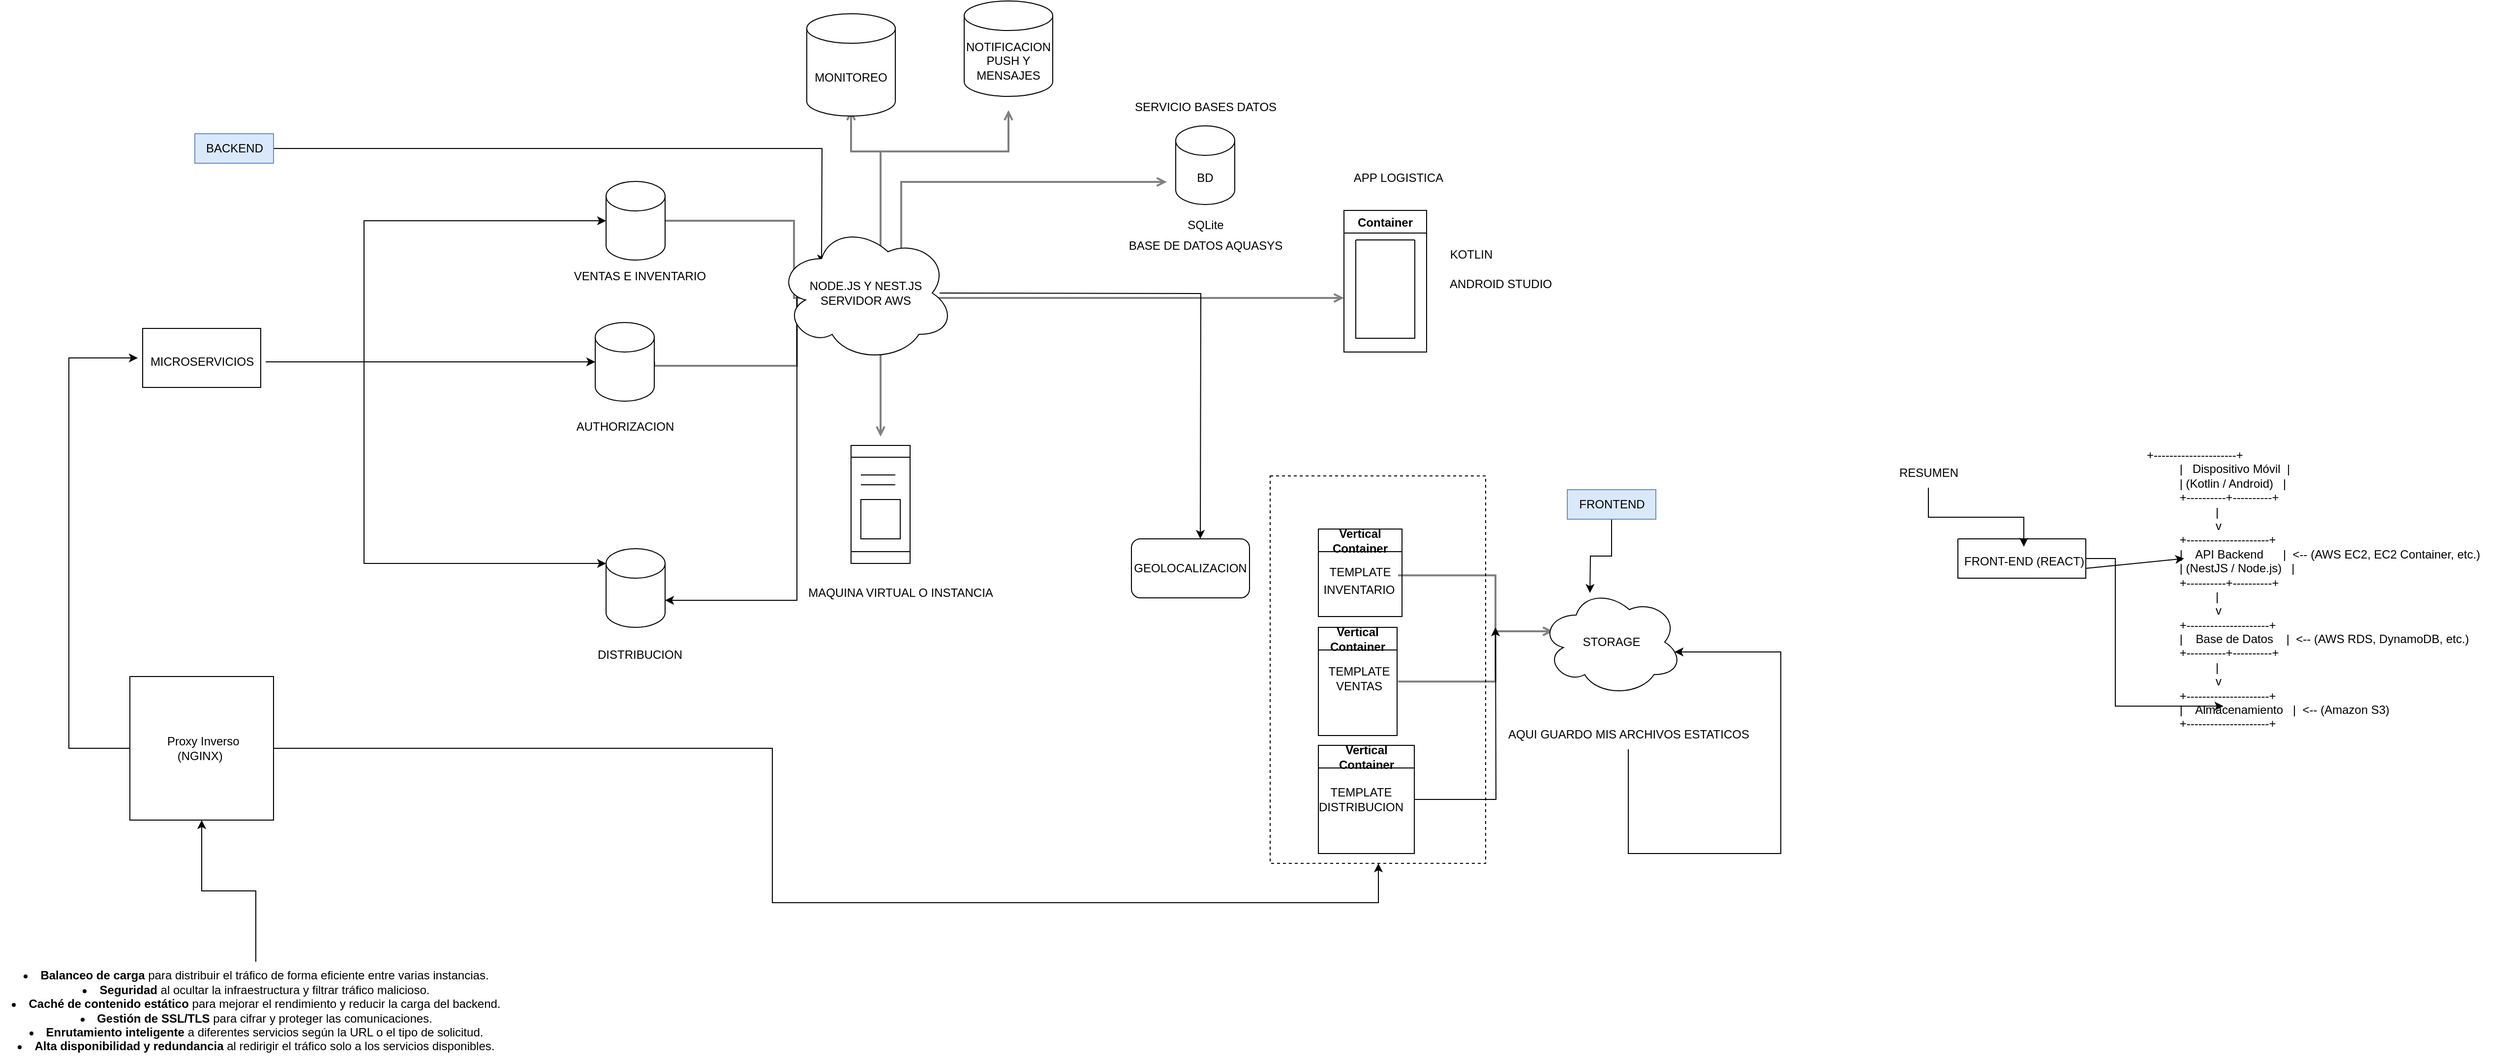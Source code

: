 <mxfile version="25.0.3">
  <diagram id="Ht1M8jgEwFfnCIfOTk4-" name="Page-1">
    <mxGraphModel dx="2049" dy="1271" grid="1" gridSize="10" guides="1" tooltips="1" connect="1" arrows="1" fold="1" page="1" pageScale="1" pageWidth="1169" pageHeight="827" math="0" shadow="0">
      <root>
        <mxCell id="0" />
        <mxCell id="1" parent="0" />
        <mxCell id="skcrEZ2b_6ta0W19hMza-21" value="" style="rounded=0;whiteSpace=wrap;html=1;" vertex="1" parent="1">
          <mxGeometry x="-425" y="-494" width="120" height="60" as="geometry" />
        </mxCell>
        <mxCell id="UEzPUAAOIrF-is8g5C7q-164" style="edgeStyle=orthogonalEdgeStyle;rounded=0;orthogonalLoop=1;jettySize=auto;html=1;startArrow=none;startFill=0;endArrow=open;endFill=0;strokeColor=#808080;strokeWidth=2;exitX=1;exitY=0.5;exitDx=0;exitDy=0;exitPerimeter=0;" parent="1" source="skcrEZ2b_6ta0W19hMza-10" edge="1">
          <mxGeometry relative="1" as="geometry">
            <Array as="points">
              <mxPoint x="237" y="-603" />
              <mxPoint x="237" y="-525" />
            </Array>
            <mxPoint x="120" y="-600" as="sourcePoint" />
            <mxPoint x="286" y="-525" as="targetPoint" />
          </mxGeometry>
        </mxCell>
        <mxCell id="UEzPUAAOIrF-is8g5C7q-165" style="edgeStyle=orthogonalEdgeStyle;rounded=0;orthogonalLoop=1;jettySize=auto;html=1;startArrow=none;startFill=0;endArrow=open;endFill=0;strokeColor=#808080;strokeWidth=2;exitX=1;exitY=0.5;exitDx=0;exitDy=0;exitPerimeter=0;" parent="1" source="skcrEZ2b_6ta0W19hMza-11" edge="1">
          <mxGeometry relative="1" as="geometry">
            <Array as="points">
              <mxPoint x="95" y="-456" />
              <mxPoint x="240" y="-456" />
              <mxPoint x="240" y="-525" />
            </Array>
            <mxPoint x="123.779" y="-456" as="sourcePoint" />
            <mxPoint x="286" y="-525" as="targetPoint" />
          </mxGeometry>
        </mxCell>
        <mxCell id="UEzPUAAOIrF-is8g5C7q-162" style="edgeStyle=orthogonalEdgeStyle;rounded=0;orthogonalLoop=1;jettySize=auto;html=1;startArrow=none;startFill=0;endArrow=open;endFill=0;strokeColor=#808080;strokeWidth=2;" parent="1" edge="1">
          <mxGeometry relative="1" as="geometry">
            <Array as="points">
              <mxPoint x="325" y="-674" />
              <mxPoint x="295" y="-674" />
            </Array>
            <mxPoint x="325" y="-564" as="sourcePoint" />
            <mxPoint x="295" y="-716" as="targetPoint" />
          </mxGeometry>
        </mxCell>
        <mxCell id="UEzPUAAOIrF-is8g5C7q-163" style="edgeStyle=orthogonalEdgeStyle;rounded=0;orthogonalLoop=1;jettySize=auto;html=1;startArrow=none;startFill=0;endArrow=open;endFill=0;strokeColor=#808080;strokeWidth=2;" parent="1" edge="1">
          <mxGeometry relative="1" as="geometry">
            <Array as="points">
              <mxPoint x="325" y="-674" />
              <mxPoint x="455" y="-674" />
            </Array>
            <mxPoint x="325" y="-564" as="sourcePoint" />
            <mxPoint x="455" y="-716" as="targetPoint" />
          </mxGeometry>
        </mxCell>
        <mxCell id="UEzPUAAOIrF-is8g5C7q-166" style="edgeStyle=orthogonalEdgeStyle;rounded=0;orthogonalLoop=1;jettySize=auto;html=1;startArrow=none;startFill=0;endArrow=open;endFill=0;strokeColor=#808080;strokeWidth=2;" parent="1" edge="1">
          <mxGeometry relative="1" as="geometry">
            <mxPoint x="325" y="-486" as="sourcePoint" />
            <mxPoint x="325" y="-383.982" as="targetPoint" />
          </mxGeometry>
        </mxCell>
        <mxCell id="UEzPUAAOIrF-is8g5C7q-167" style="edgeStyle=orthogonalEdgeStyle;rounded=0;orthogonalLoop=1;jettySize=auto;html=1;startArrow=none;startFill=0;endArrow=open;endFill=0;strokeColor=#808080;strokeWidth=2;" parent="1" edge="1">
          <mxGeometry relative="1" as="geometry">
            <mxPoint x="796" y="-525" as="targetPoint" />
            <Array as="points">
              <mxPoint x="686" y="-525" />
              <mxPoint x="686" y="-525" />
            </Array>
            <mxPoint x="364" y="-525" as="sourcePoint" />
          </mxGeometry>
        </mxCell>
        <mxCell id="UEzPUAAOIrF-is8g5C7q-168" style="edgeStyle=orthogonalEdgeStyle;rounded=0;orthogonalLoop=1;jettySize=auto;html=1;startArrow=none;startFill=0;endArrow=open;endFill=0;strokeColor=#808080;strokeWidth=2;" parent="1" edge="1">
          <mxGeometry relative="1" as="geometry">
            <Array as="points">
              <mxPoint x="346" y="-643" />
            </Array>
            <mxPoint x="346" y="-564" as="sourcePoint" />
            <mxPoint x="616" y="-643" as="targetPoint" />
          </mxGeometry>
        </mxCell>
        <mxCell id="UEzPUAAOIrF-is8g5C7q-172" style="edgeStyle=orthogonalEdgeStyle;rounded=0;orthogonalLoop=1;jettySize=auto;html=1;startArrow=none;startFill=0;endArrow=open;endFill=0;strokeColor=#808080;strokeWidth=2;" parent="1" edge="1">
          <mxGeometry relative="1" as="geometry">
            <Array as="points">
              <mxPoint x="950" y="-243" />
              <mxPoint x="950" y="-186" />
            </Array>
            <mxPoint x="851" y="-242.9" as="sourcePoint" />
            <mxPoint x="1008.508" y="-186" as="targetPoint" />
          </mxGeometry>
        </mxCell>
        <mxCell id="UEzPUAAOIrF-is8g5C7q-173" style="edgeStyle=orthogonalEdgeStyle;rounded=0;orthogonalLoop=1;jettySize=auto;html=1;startArrow=none;startFill=0;endArrow=open;endFill=0;strokeColor=#808080;strokeWidth=2;" parent="1" edge="1">
          <mxGeometry relative="1" as="geometry">
            <Array as="points">
              <mxPoint x="950" y="-135" />
              <mxPoint x="950" y="-186" />
            </Array>
            <mxPoint x="851" y="-134.9" as="sourcePoint" />
            <mxPoint x="1008.508" y="-186" as="targetPoint" />
          </mxGeometry>
        </mxCell>
        <mxCell id="UEzPUAAOIrF-is8g5C7q-155" value="" style="rounded=0;whiteSpace=wrap;html=1;dashed=1;labelBackgroundColor=#ffffff;fillColor=none;gradientColor=none;container=1;pointerEvents=0;collapsible=0;recursiveResize=0;" parent="1" vertex="1">
          <mxGeometry x="721" y="-344" width="219" height="394" as="geometry" />
        </mxCell>
        <mxCell id="skcrEZ2b_6ta0W19hMza-36" value="Vertical Container" style="swimlane;whiteSpace=wrap;html=1;" vertex="1" parent="UEzPUAAOIrF-is8g5C7q-155">
          <mxGeometry x="49" y="54" width="85" height="89" as="geometry" />
        </mxCell>
        <mxCell id="skcrEZ2b_6ta0W19hMza-38" value="TEMPLATE" style="text;html=1;align=center;verticalAlign=middle;resizable=0;points=[];autosize=1;strokeColor=none;fillColor=none;" vertex="1" parent="skcrEZ2b_6ta0W19hMza-36">
          <mxGeometry x="-3.5" y="29" width="90" height="30" as="geometry" />
        </mxCell>
        <mxCell id="skcrEZ2b_6ta0W19hMza-41" value="INVENTARIO" style="text;html=1;align=center;verticalAlign=middle;resizable=0;points=[];autosize=1;strokeColor=none;fillColor=none;" vertex="1" parent="skcrEZ2b_6ta0W19hMza-36">
          <mxGeometry x="-9" y="47" width="100" height="30" as="geometry" />
        </mxCell>
        <mxCell id="skcrEZ2b_6ta0W19hMza-39" value="Vertical Container" style="swimlane;whiteSpace=wrap;html=1;" vertex="1" parent="UEzPUAAOIrF-is8g5C7q-155">
          <mxGeometry x="49" y="154" width="80" height="110" as="geometry" />
        </mxCell>
        <mxCell id="skcrEZ2b_6ta0W19hMza-43" style="edgeStyle=orthogonalEdgeStyle;rounded=0;orthogonalLoop=1;jettySize=auto;html=1;" edge="1" parent="UEzPUAAOIrF-is8g5C7q-155" source="skcrEZ2b_6ta0W19hMza-42">
          <mxGeometry relative="1" as="geometry">
            <mxPoint x="229" y="154" as="targetPoint" />
          </mxGeometry>
        </mxCell>
        <mxCell id="skcrEZ2b_6ta0W19hMza-42" value="Vertical Container" style="swimlane;whiteSpace=wrap;html=1;" vertex="1" parent="UEzPUAAOIrF-is8g5C7q-155">
          <mxGeometry x="49" y="274" width="97.5" height="110" as="geometry" />
        </mxCell>
        <mxCell id="skcrEZ2b_6ta0W19hMza-44" value="TEMPLATE&lt;div&gt;DISTRIBUCION&lt;/div&gt;" style="text;html=1;align=center;verticalAlign=middle;resizable=0;points=[];autosize=1;strokeColor=none;fillColor=none;" vertex="1" parent="skcrEZ2b_6ta0W19hMza-42">
          <mxGeometry x="-12.5" y="35" width="110" height="40" as="geometry" />
        </mxCell>
        <mxCell id="skcrEZ2b_6ta0W19hMza-1" value="BD" style="shape=cylinder3;whiteSpace=wrap;html=1;boundedLbl=1;backgroundOutline=1;size=15;" vertex="1" parent="1">
          <mxGeometry x="625" y="-700" width="60" height="80" as="geometry" />
        </mxCell>
        <mxCell id="skcrEZ2b_6ta0W19hMza-56" style="edgeStyle=orthogonalEdgeStyle;rounded=0;orthogonalLoop=1;jettySize=auto;html=1;" edge="1" parent="1">
          <mxGeometry relative="1" as="geometry">
            <mxPoint x="650" y="-280" as="targetPoint" />
            <mxPoint x="385" y="-530" as="sourcePoint" />
          </mxGeometry>
        </mxCell>
        <mxCell id="skcrEZ2b_6ta0W19hMza-3" value="SQLite" style="text;html=1;align=center;verticalAlign=middle;resizable=0;points=[];autosize=1;strokeColor=none;fillColor=none;" vertex="1" parent="1">
          <mxGeometry x="625" y="-614" width="60" height="30" as="geometry" />
        </mxCell>
        <mxCell id="skcrEZ2b_6ta0W19hMza-5" value="BASE DE DATOS AQUASYS" style="text;html=1;align=center;verticalAlign=middle;resizable=0;points=[];autosize=1;strokeColor=none;fillColor=none;" vertex="1" parent="1">
          <mxGeometry x="565" y="-593.5" width="180" height="30" as="geometry" />
        </mxCell>
        <mxCell id="skcrEZ2b_6ta0W19hMza-7" style="edgeStyle=orthogonalEdgeStyle;rounded=0;orthogonalLoop=1;jettySize=auto;html=1;entryX=0;entryY=0;entryDx=0;entryDy=0;" edge="1" parent="1" source="skcrEZ2b_6ta0W19hMza-6">
          <mxGeometry relative="1" as="geometry">
            <mxPoint x="265" y="-560" as="targetPoint" />
          </mxGeometry>
        </mxCell>
        <mxCell id="skcrEZ2b_6ta0W19hMza-6" value="BACKEND" style="text;html=1;align=center;verticalAlign=middle;resizable=0;points=[];autosize=1;strokeColor=#6c8ebf;fillColor=#dae8fc;" vertex="1" parent="1">
          <mxGeometry x="-372" y="-692" width="80" height="30" as="geometry" />
        </mxCell>
        <mxCell id="skcrEZ2b_6ta0W19hMza-10" value="" style="shape=cylinder3;whiteSpace=wrap;html=1;boundedLbl=1;backgroundOutline=1;size=15;" vertex="1" parent="1">
          <mxGeometry x="46" y="-643.5" width="60" height="80" as="geometry" />
        </mxCell>
        <mxCell id="skcrEZ2b_6ta0W19hMza-11" value="" style="shape=cylinder3;whiteSpace=wrap;html=1;boundedLbl=1;backgroundOutline=1;size=15;" vertex="1" parent="1">
          <mxGeometry x="35" y="-500" width="60" height="80" as="geometry" />
        </mxCell>
        <mxCell id="skcrEZ2b_6ta0W19hMza-12" value="" style="shape=cylinder3;whiteSpace=wrap;html=1;boundedLbl=1;backgroundOutline=1;size=15;" vertex="1" parent="1">
          <mxGeometry x="46" y="-270" width="60" height="80" as="geometry" />
        </mxCell>
        <mxCell id="skcrEZ2b_6ta0W19hMza-13" value="VENTAS E INVENTARIO" style="text;html=1;align=center;verticalAlign=middle;resizable=0;points=[];autosize=1;strokeColor=none;fillColor=none;" vertex="1" parent="1">
          <mxGeometry y="-562" width="160" height="30" as="geometry" />
        </mxCell>
        <mxCell id="skcrEZ2b_6ta0W19hMza-14" value="AUTHORIZACION" style="text;html=1;align=center;verticalAlign=middle;resizable=0;points=[];autosize=1;strokeColor=none;fillColor=none;" vertex="1" parent="1">
          <mxGeometry x="5" y="-409.5" width="120" height="30" as="geometry" />
        </mxCell>
        <mxCell id="skcrEZ2b_6ta0W19hMza-15" value="DISTRIBUCION" style="text;html=1;align=center;verticalAlign=middle;resizable=0;points=[];autosize=1;strokeColor=none;fillColor=none;" vertex="1" parent="1">
          <mxGeometry x="25" y="-177" width="110" height="30" as="geometry" />
        </mxCell>
        <mxCell id="skcrEZ2b_6ta0W19hMza-16" value="MICROSERVICIOS" style="text;html=1;align=center;verticalAlign=middle;resizable=0;points=[];autosize=1;strokeColor=none;fillColor=none;" vertex="1" parent="1">
          <mxGeometry x="-430" y="-475" width="130" height="30" as="geometry" />
        </mxCell>
        <mxCell id="skcrEZ2b_6ta0W19hMza-18" style="edgeStyle=orthogonalEdgeStyle;rounded=0;orthogonalLoop=1;jettySize=auto;html=1;entryX=0;entryY=0;entryDx=0;entryDy=15;entryPerimeter=0;" edge="1" parent="1" source="skcrEZ2b_6ta0W19hMza-16" target="skcrEZ2b_6ta0W19hMza-12">
          <mxGeometry relative="1" as="geometry">
            <Array as="points">
              <mxPoint x="-200" y="-460" />
              <mxPoint x="-200" y="-255" />
            </Array>
          </mxGeometry>
        </mxCell>
        <mxCell id="skcrEZ2b_6ta0W19hMza-19" style="edgeStyle=orthogonalEdgeStyle;rounded=0;orthogonalLoop=1;jettySize=auto;html=1;entryX=0;entryY=0.5;entryDx=0;entryDy=0;entryPerimeter=0;" edge="1" parent="1" source="skcrEZ2b_6ta0W19hMza-16" target="skcrEZ2b_6ta0W19hMza-11">
          <mxGeometry relative="1" as="geometry">
            <Array as="points">
              <mxPoint x="-230" y="-460" />
              <mxPoint x="-230" y="-460" />
            </Array>
          </mxGeometry>
        </mxCell>
        <mxCell id="skcrEZ2b_6ta0W19hMza-20" style="edgeStyle=orthogonalEdgeStyle;rounded=0;orthogonalLoop=1;jettySize=auto;html=1;entryX=0;entryY=0.5;entryDx=0;entryDy=0;entryPerimeter=0;" edge="1" parent="1" source="skcrEZ2b_6ta0W19hMza-16" target="skcrEZ2b_6ta0W19hMza-10">
          <mxGeometry relative="1" as="geometry">
            <Array as="points">
              <mxPoint x="-200" y="-460" />
              <mxPoint x="-200" y="-603" />
            </Array>
          </mxGeometry>
        </mxCell>
        <mxCell id="skcrEZ2b_6ta0W19hMza-22" style="edgeStyle=orthogonalEdgeStyle;rounded=0;orthogonalLoop=1;jettySize=auto;html=1;entryX=1;entryY=0;entryDx=0;entryDy=52.5;entryPerimeter=0;" edge="1" parent="1" target="skcrEZ2b_6ta0W19hMza-12">
          <mxGeometry relative="1" as="geometry">
            <mxPoint x="265" y="-530" as="sourcePoint" />
            <Array as="points">
              <mxPoint x="240" y="-530" />
              <mxPoint x="240" y="-217" />
            </Array>
          </mxGeometry>
        </mxCell>
        <mxCell id="skcrEZ2b_6ta0W19hMza-26" style="edgeStyle=orthogonalEdgeStyle;rounded=0;orthogonalLoop=1;jettySize=auto;html=1;" edge="1" parent="1" source="skcrEZ2b_6ta0W19hMza-23" target="UEzPUAAOIrF-is8g5C7q-155">
          <mxGeometry relative="1" as="geometry">
            <Array as="points">
              <mxPoint x="215" y="-67" />
              <mxPoint x="215" y="90" />
              <mxPoint x="831" y="90" />
            </Array>
          </mxGeometry>
        </mxCell>
        <mxCell id="skcrEZ2b_6ta0W19hMza-23" value="&amp;nbsp;Proxy Inverso&lt;div&gt;&amp;nbsp;(NGINX)&amp;nbsp;&amp;nbsp;&lt;/div&gt;" style="whiteSpace=wrap;html=1;aspect=fixed;" vertex="1" parent="1">
          <mxGeometry x="-438" y="-140" width="146" height="146" as="geometry" />
        </mxCell>
        <mxCell id="skcrEZ2b_6ta0W19hMza-25" style="edgeStyle=orthogonalEdgeStyle;rounded=0;orthogonalLoop=1;jettySize=auto;html=1;entryX=0;entryY=0.367;entryDx=0;entryDy=0;entryPerimeter=0;" edge="1" parent="1" source="skcrEZ2b_6ta0W19hMza-23" target="skcrEZ2b_6ta0W19hMza-16">
          <mxGeometry relative="1" as="geometry">
            <Array as="points">
              <mxPoint x="-500" y="-67" />
              <mxPoint x="-500" y="-464" />
            </Array>
          </mxGeometry>
        </mxCell>
        <mxCell id="skcrEZ2b_6ta0W19hMza-28" style="edgeStyle=orthogonalEdgeStyle;rounded=0;orthogonalLoop=1;jettySize=auto;html=1;" edge="1" parent="1" source="skcrEZ2b_6ta0W19hMza-27">
          <mxGeometry relative="1" as="geometry">
            <mxPoint x="1046" y="-225" as="targetPoint" />
          </mxGeometry>
        </mxCell>
        <mxCell id="skcrEZ2b_6ta0W19hMza-27" value="FRONTEND" style="text;html=1;align=center;verticalAlign=middle;resizable=0;points=[];autosize=1;fillColor=#dae8fc;strokeColor=#6c8ebf;" vertex="1" parent="1">
          <mxGeometry x="1023" y="-330" width="90" height="30" as="geometry" />
        </mxCell>
        <mxCell id="skcrEZ2b_6ta0W19hMza-34" style="edgeStyle=orthogonalEdgeStyle;rounded=0;orthogonalLoop=1;jettySize=auto;html=1;entryX=1;entryY=0.5;entryDx=0;entryDy=0;" edge="1" parent="1" source="skcrEZ2b_6ta0W19hMza-33">
          <mxGeometry relative="1" as="geometry">
            <mxPoint x="1132" y="-165" as="targetPoint" />
            <Array as="points">
              <mxPoint x="1085" y="40" />
              <mxPoint x="1240" y="40" />
              <mxPoint x="1240" y="-165" />
            </Array>
          </mxGeometry>
        </mxCell>
        <mxCell id="skcrEZ2b_6ta0W19hMza-33" value="AQUI GUARDO MIS ARCHIVOS ESTATICOS" style="text;html=1;align=center;verticalAlign=middle;resizable=0;points=[];autosize=1;strokeColor=none;fillColor=none;" vertex="1" parent="1">
          <mxGeometry x="950" y="-96" width="270" height="30" as="geometry" />
        </mxCell>
        <mxCell id="skcrEZ2b_6ta0W19hMza-35" value="STORAGE" style="ellipse;shape=cloud;whiteSpace=wrap;html=1;" vertex="1" parent="1">
          <mxGeometry x="996" y="-230" width="144" height="110" as="geometry" />
        </mxCell>
        <mxCell id="skcrEZ2b_6ta0W19hMza-40" value="TEMPLATE&lt;div&gt;VENTAS&lt;/div&gt;" style="text;html=1;align=center;verticalAlign=middle;resizable=0;points=[];autosize=1;strokeColor=none;fillColor=none;" vertex="1" parent="1">
          <mxGeometry x="766" y="-158" width="90" height="40" as="geometry" />
        </mxCell>
        <mxCell id="skcrEZ2b_6ta0W19hMza-46" value="MONITOREO" style="shape=cylinder3;whiteSpace=wrap;html=1;boundedLbl=1;backgroundOutline=1;size=15;" vertex="1" parent="1">
          <mxGeometry x="250" y="-814" width="90" height="104" as="geometry" />
        </mxCell>
        <mxCell id="skcrEZ2b_6ta0W19hMza-47" value="NOTIFICACION PUSH Y MENSAJES" style="shape=cylinder3;whiteSpace=wrap;html=1;boundedLbl=1;backgroundOutline=1;size=15;" vertex="1" parent="1">
          <mxGeometry x="410" y="-827" width="90" height="97" as="geometry" />
        </mxCell>
        <mxCell id="skcrEZ2b_6ta0W19hMza-50" value="" style="shape=process;whiteSpace=wrap;html=1;backgroundOutline=1;rotation=-90;" vertex="1" parent="1">
          <mxGeometry x="265" y="-345" width="120" height="60" as="geometry" />
        </mxCell>
        <mxCell id="skcrEZ2b_6ta0W19hMza-51" value="" style="whiteSpace=wrap;html=1;aspect=fixed;" vertex="1" parent="1">
          <mxGeometry x="305" y="-320" width="40" height="40" as="geometry" />
        </mxCell>
        <mxCell id="skcrEZ2b_6ta0W19hMza-53" value="" style="endArrow=none;html=1;rounded=0;" edge="1" parent="1">
          <mxGeometry width="50" height="50" relative="1" as="geometry">
            <mxPoint x="305" y="-345" as="sourcePoint" />
            <mxPoint x="340" y="-345" as="targetPoint" />
          </mxGeometry>
        </mxCell>
        <mxCell id="skcrEZ2b_6ta0W19hMza-54" value="" style="endArrow=none;html=1;rounded=0;" edge="1" parent="1">
          <mxGeometry width="50" height="50" relative="1" as="geometry">
            <mxPoint x="305" y="-335" as="sourcePoint" />
            <mxPoint x="340" y="-335" as="targetPoint" />
          </mxGeometry>
        </mxCell>
        <mxCell id="skcrEZ2b_6ta0W19hMza-55" value="SERVICIO BASES DATOS" style="text;html=1;align=center;verticalAlign=middle;resizable=0;points=[];autosize=1;strokeColor=none;fillColor=none;" vertex="1" parent="1">
          <mxGeometry x="570" y="-734" width="170" height="30" as="geometry" />
        </mxCell>
        <mxCell id="skcrEZ2b_6ta0W19hMza-57" value="GEOLOCALIZACION" style="rounded=1;whiteSpace=wrap;html=1;" vertex="1" parent="1">
          <mxGeometry x="580" y="-280" width="120" height="60" as="geometry" />
        </mxCell>
        <mxCell id="skcrEZ2b_6ta0W19hMza-58" value="MAQUINA VIRTUAL O INSTANCIA" style="text;html=1;align=center;verticalAlign=middle;resizable=0;points=[];autosize=1;strokeColor=none;fillColor=none;" vertex="1" parent="1">
          <mxGeometry x="240" y="-240" width="210" height="30" as="geometry" />
        </mxCell>
        <mxCell id="skcrEZ2b_6ta0W19hMza-59" value="Container" style="swimlane;" vertex="1" parent="1">
          <mxGeometry x="796" y="-614" width="84" height="144" as="geometry" />
        </mxCell>
        <mxCell id="skcrEZ2b_6ta0W19hMza-62" value="" style="swimlane;startSize=0;" vertex="1" parent="skcrEZ2b_6ta0W19hMza-59">
          <mxGeometry x="12" y="30" width="60" height="100" as="geometry" />
        </mxCell>
        <mxCell id="skcrEZ2b_6ta0W19hMza-61" value="KOTLIN" style="text;html=1;align=center;verticalAlign=middle;resizable=0;points=[];autosize=1;strokeColor=none;fillColor=none;" vertex="1" parent="1">
          <mxGeometry x="890" y="-584" width="70" height="30" as="geometry" />
        </mxCell>
        <mxCell id="skcrEZ2b_6ta0W19hMza-60" value="APP LOGISTICA" style="text;html=1;align=center;verticalAlign=middle;resizable=0;points=[];autosize=1;strokeColor=none;fillColor=none;" vertex="1" parent="1">
          <mxGeometry x="796" y="-662" width="110" height="30" as="geometry" />
        </mxCell>
        <mxCell id="skcrEZ2b_6ta0W19hMza-63" value="ANDROID STUDIO" style="text;html=1;align=center;verticalAlign=middle;resizable=0;points=[];autosize=1;strokeColor=none;fillColor=none;" vertex="1" parent="1">
          <mxGeometry x="890" y="-554" width="130" height="30" as="geometry" />
        </mxCell>
        <mxCell id="skcrEZ2b_6ta0W19hMza-64" value="NODE.JS Y NEST.JS&lt;div&gt;SERVIDOR AWS&lt;/div&gt;" style="ellipse;shape=cloud;whiteSpace=wrap;html=1;" vertex="1" parent="1">
          <mxGeometry x="220" y="-600" width="180" height="140" as="geometry" />
        </mxCell>
        <mxCell id="skcrEZ2b_6ta0W19hMza-66" style="edgeStyle=orthogonalEdgeStyle;rounded=0;orthogonalLoop=1;jettySize=auto;html=1;" edge="1" parent="1" source="skcrEZ2b_6ta0W19hMza-65" target="skcrEZ2b_6ta0W19hMza-23">
          <mxGeometry relative="1" as="geometry" />
        </mxCell>
        <mxCell id="skcrEZ2b_6ta0W19hMza-65" value="&lt;li&gt;&lt;strong&gt;Balanceo de carga&lt;/strong&gt; para distribuir el tráfico de forma eficiente entre varias instancias.&lt;/li&gt;&lt;li&gt;&lt;strong&gt;Seguridad&lt;/strong&gt; al ocultar la infraestructura y filtrar tráfico malicioso.&lt;/li&gt;&lt;li&gt;&lt;strong&gt;Caché de contenido estático&lt;/strong&gt; para mejorar el rendimiento y reducir la carga del backend.&lt;/li&gt;&lt;li&gt;&lt;strong&gt;Gestión de SSL/TLS&lt;/strong&gt; para cifrar y proteger las comunicaciones.&lt;/li&gt;&lt;li&gt;&lt;strong&gt;Enrutamiento inteligente&lt;/strong&gt; a diferentes servicios según la URL o el tipo de solicitud.&lt;/li&gt;&lt;li&gt;&lt;strong&gt;Alta disponibilidad y redundancia&lt;/strong&gt; al redirigir el tráfico solo a los servicios disponibles.&lt;/li&gt;" style="text;html=1;align=center;verticalAlign=middle;resizable=0;points=[];autosize=1;strokeColor=none;fillColor=none;" vertex="1" parent="1">
          <mxGeometry x="-570" y="150" width="520" height="100" as="geometry" />
        </mxCell>
        <UserObject label="+---------------------+&#xa;          |   Dispositivo Móvil  |&#xa;          | (Kotlin / Android)   |&#xa;          +----------+----------+&#xa;                     |&#xa;                     v&#xa;          +---------------------+&#xa;          |    API Backend      |  &lt;-- (AWS EC2, EC2 Container, etc.)&#xa;          | (NestJS / Node.js)   |&#xa;          +----------+----------+&#xa;                     |&#xa;                     v&#xa;          +---------------------+&#xa;          |    Base de Datos    |  &lt;-- (AWS RDS, DynamoDB, etc.)&#xa;          +----------+----------+&#xa;                     |&#xa;                     v&#xa;          +---------------------+&#xa;          |    Almacenamiento   |  &lt;-- (Amazon S3)&#xa;          +---------------------+" link="+---------------------+&#xa;          |   Dispositivo Móvil  |&#xa;          | (Kotlin / Android)   |&#xa;          +----------+----------+&#xa;                     |&#xa;                     v&#xa;          +---------------------+&#xa;          |    API Backend      |  &lt;-- (AWS EC2, EC2 Container, etc.)&#xa;          | (NestJS / Node.js)   |&#xa;          +----------+----------+&#xa;                     |&#xa;                     v&#xa;          +---------------------+&#xa;          |    Base de Datos    |  &lt;-- (AWS RDS, DynamoDB, etc.)&#xa;          +----------+----------+&#xa;                     |&#xa;                     v&#xa;          +---------------------+&#xa;          |    Almacenamiento   |  &lt;-- (Amazon S3)&#xa;          +---------------------+" id="skcrEZ2b_6ta0W19hMza-67">
          <mxCell style="text;whiteSpace=wrap;" vertex="1" parent="1">
            <mxGeometry x="1610" y="-379.5" width="360" height="360" as="geometry" />
          </mxCell>
        </UserObject>
        <mxCell id="skcrEZ2b_6ta0W19hMza-68" value="" style="swimlane;startSize=0;" vertex="1" parent="1">
          <mxGeometry x="1420" y="-280" width="130" height="40" as="geometry" />
        </mxCell>
        <mxCell id="skcrEZ2b_6ta0W19hMza-69" value="FRONT-END (REACT)" style="text;html=1;align=center;verticalAlign=middle;resizable=0;points=[];autosize=1;strokeColor=none;fillColor=none;" vertex="1" parent="1">
          <mxGeometry x="1412" y="-272" width="150" height="30" as="geometry" />
        </mxCell>
        <mxCell id="skcrEZ2b_6ta0W19hMza-70" value="" style="endArrow=classic;html=1;rounded=0;entryX=0.111;entryY=0.332;entryDx=0;entryDy=0;entryPerimeter=0;" edge="1" parent="1" target="skcrEZ2b_6ta0W19hMza-67">
          <mxGeometry width="50" height="50" relative="1" as="geometry">
            <mxPoint x="1550" y="-250" as="sourcePoint" />
            <mxPoint x="1600" y="-300" as="targetPoint" />
          </mxGeometry>
        </mxCell>
        <mxCell id="skcrEZ2b_6ta0W19hMza-71" style="edgeStyle=orthogonalEdgeStyle;rounded=0;orthogonalLoop=1;jettySize=auto;html=1;entryX=0.222;entryY=0.749;entryDx=0;entryDy=0;entryPerimeter=0;" edge="1" parent="1" source="skcrEZ2b_6ta0W19hMza-68" target="skcrEZ2b_6ta0W19hMza-67">
          <mxGeometry relative="1" as="geometry" />
        </mxCell>
        <mxCell id="skcrEZ2b_6ta0W19hMza-73" style="edgeStyle=orthogonalEdgeStyle;rounded=0;orthogonalLoop=1;jettySize=auto;html=1;" edge="1" parent="1" source="skcrEZ2b_6ta0W19hMza-72" target="skcrEZ2b_6ta0W19hMza-69">
          <mxGeometry relative="1" as="geometry" />
        </mxCell>
        <mxCell id="skcrEZ2b_6ta0W19hMza-72" value="RESUMEN" style="text;html=1;align=center;verticalAlign=middle;resizable=0;points=[];autosize=1;strokeColor=none;fillColor=none;" vertex="1" parent="1">
          <mxGeometry x="1350" y="-362" width="80" height="30" as="geometry" />
        </mxCell>
      </root>
    </mxGraphModel>
  </diagram>
</mxfile>
